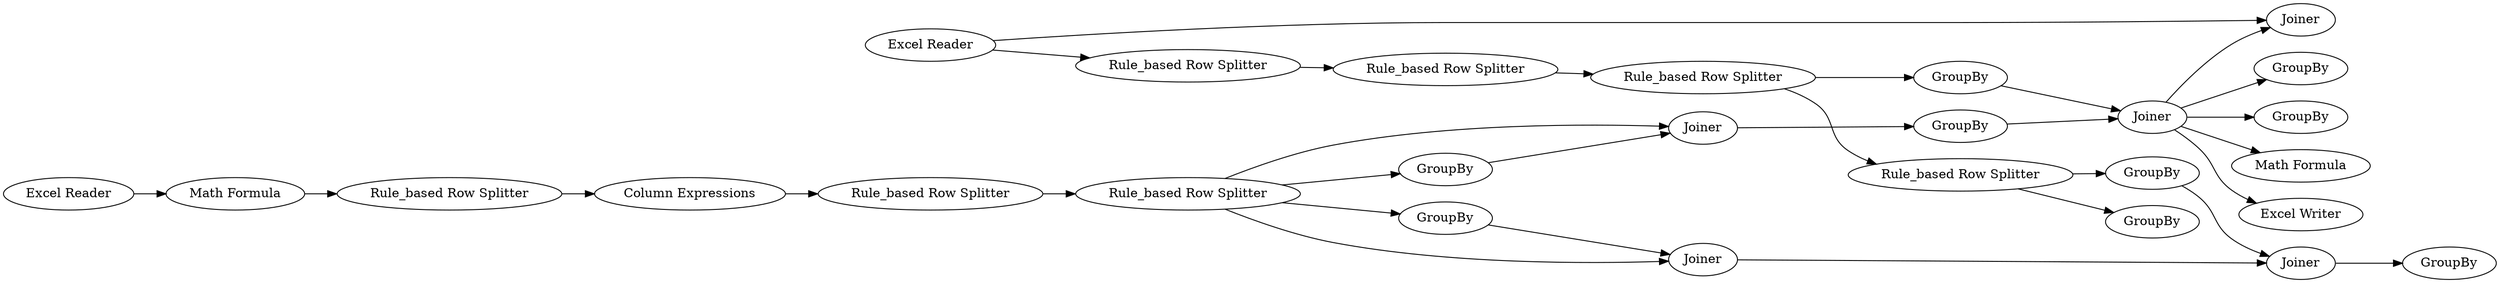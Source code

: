 digraph {
	"9178173437927763865_462" [label=GroupBy]
	"9178173437927763865_480" [label=Joiner]
	"9178173437927763865_457" [label=GroupBy]
	"9178173437927763865_472" [label=GroupBy]
	"9178173437927763865_479" [label=GroupBy]
	"9178173437927763865_470" [label="Rule_based Row Splitter"]
	"9178173437927763865_459" [label=GroupBy]
	"9178173437927763865_461" [label=GroupBy]
	"9178173437927763865_464" [label="Rule_based Row Splitter"]
	"9178173437927763865_458" [label=Joiner]
	"9178173437927763865_477" [label="Rule_based Row Splitter"]
	"9178173437927763865_482" [label="Excel Reader"]
	"9178173437927763865_466" [label=GroupBy]
	"9178173437927763865_483" [label="Excel Reader"]
	"9178173437927763865_467" [label="Column Expressions"]
	"9178173437927763865_460" [label=Joiner]
	"9178173437927763865_471" [label=GroupBy]
	"9178173437927763865_465" [label="Math Formula"]
	"9178173437927763865_478" [label="Rule_based Row Splitter"]
	"9178173437927763865_468" [label="Rule_based Row Splitter"]
	"9178173437927763865_481" [label=Joiner]
	"9178173437927763865_484" [label="Excel Writer"]
	"9178173437927763865_463" [label="Rule_based Row Splitter"]
	"9178173437927763865_476" [label="Rule_based Row Splitter"]
	"9178173437927763865_469" [label=GroupBy]
	"9178173437927763865_474" [label=Joiner]
	"9178173437927763865_456" [label="Math Formula"]
	"9178173437927763865_460" -> "9178173437927763865_479"
	"9178173437927763865_476" -> "9178173437927763865_466"
	"9178173437927763865_477" -> "9178173437927763865_476"
	"9178173437927763865_478" -> "9178173437927763865_461"
	"9178173437927763865_463" -> "9178173437927763865_468"
	"9178173437927763865_476" -> "9178173437927763865_480"
	"9178173437927763865_461" -> "9178173437927763865_474"
	"9178173437927763865_476" -> "9178173437927763865_458"
	"9178173437927763865_470" -> "9178173437927763865_467"
	"9178173437927763865_458" -> "9178173437927763865_460"
	"9178173437927763865_467" -> "9178173437927763865_477"
	"9178173437927763865_464" -> "9178173437927763865_462"
	"9178173437927763865_476" -> "9178173437927763865_472"
	"9178173437927763865_466" -> "9178173437927763865_480"
	"9178173437927763865_483" -> "9178173437927763865_463"
	"9178173437927763865_482" -> "9178173437927763865_456"
	"9178173437927763865_474" -> "9178173437927763865_471"
	"9178173437927763865_474" -> "9178173437927763865_481"
	"9178173437927763865_456" -> "9178173437927763865_470"
	"9178173437927763865_474" -> "9178173437927763865_484"
	"9178173437927763865_483" -> "9178173437927763865_481"
	"9178173437927763865_464" -> "9178173437927763865_469"
	"9178173437927763865_478" -> "9178173437927763865_464"
	"9178173437927763865_474" -> "9178173437927763865_465"
	"9178173437927763865_480" -> "9178173437927763865_459"
	"9178173437927763865_459" -> "9178173437927763865_474"
	"9178173437927763865_472" -> "9178173437927763865_458"
	"9178173437927763865_462" -> "9178173437927763865_460"
	"9178173437927763865_468" -> "9178173437927763865_478"
	"9178173437927763865_474" -> "9178173437927763865_457"
	rankdir=LR
}
